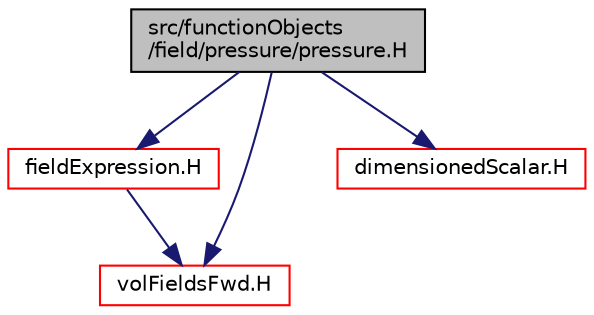 digraph "src/functionObjects/field/pressure/pressure.H"
{
  bgcolor="transparent";
  edge [fontname="Helvetica",fontsize="10",labelfontname="Helvetica",labelfontsize="10"];
  node [fontname="Helvetica",fontsize="10",shape=record];
  Node0 [label="src/functionObjects\l/field/pressure/pressure.H",height=0.2,width=0.4,color="black", fillcolor="grey75", style="filled", fontcolor="black"];
  Node0 -> Node1 [color="midnightblue",fontsize="10",style="solid",fontname="Helvetica"];
  Node1 [label="fieldExpression.H",height=0.2,width=0.4,color="red",URL="$a04613.html"];
  Node1 -> Node71 [color="midnightblue",fontsize="10",style="solid",fontname="Helvetica"];
  Node71 [label="volFieldsFwd.H",height=0.2,width=0.4,color="red",URL="$a02915.html"];
  Node0 -> Node71 [color="midnightblue",fontsize="10",style="solid",fontname="Helvetica"];
  Node0 -> Node98 [color="midnightblue",fontsize="10",style="solid",fontname="Helvetica"];
  Node98 [label="dimensionedScalar.H",height=0.2,width=0.4,color="red",URL="$a10061.html"];
}
